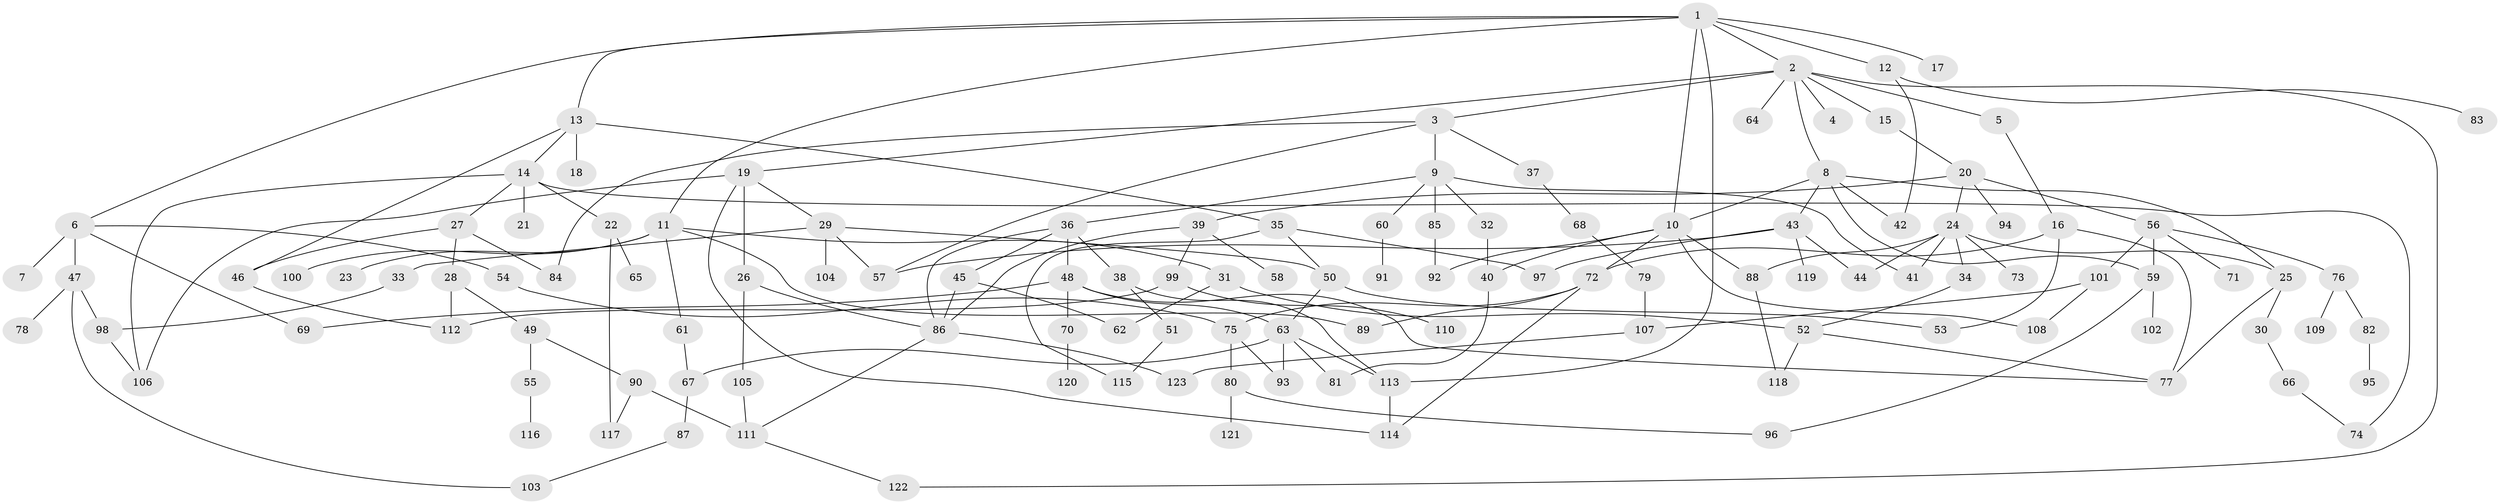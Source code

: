 // coarse degree distribution, {13: 0.012345679012345678, 8: 0.037037037037037035, 5: 0.07407407407407407, 1: 0.2222222222222222, 2: 0.2716049382716049, 4: 0.09876543209876543, 6: 0.07407407407407407, 7: 0.04938271604938271, 3: 0.16049382716049382}
// Generated by graph-tools (version 1.1) at 2025/51/02/27/25 19:51:39]
// undirected, 123 vertices, 175 edges
graph export_dot {
graph [start="1"]
  node [color=gray90,style=filled];
  1;
  2;
  3;
  4;
  5;
  6;
  7;
  8;
  9;
  10;
  11;
  12;
  13;
  14;
  15;
  16;
  17;
  18;
  19;
  20;
  21;
  22;
  23;
  24;
  25;
  26;
  27;
  28;
  29;
  30;
  31;
  32;
  33;
  34;
  35;
  36;
  37;
  38;
  39;
  40;
  41;
  42;
  43;
  44;
  45;
  46;
  47;
  48;
  49;
  50;
  51;
  52;
  53;
  54;
  55;
  56;
  57;
  58;
  59;
  60;
  61;
  62;
  63;
  64;
  65;
  66;
  67;
  68;
  69;
  70;
  71;
  72;
  73;
  74;
  75;
  76;
  77;
  78;
  79;
  80;
  81;
  82;
  83;
  84;
  85;
  86;
  87;
  88;
  89;
  90;
  91;
  92;
  93;
  94;
  95;
  96;
  97;
  98;
  99;
  100;
  101;
  102;
  103;
  104;
  105;
  106;
  107;
  108;
  109;
  110;
  111;
  112;
  113;
  114;
  115;
  116;
  117;
  118;
  119;
  120;
  121;
  122;
  123;
  1 -- 2;
  1 -- 6;
  1 -- 10;
  1 -- 11;
  1 -- 12;
  1 -- 13;
  1 -- 17;
  1 -- 113;
  2 -- 3;
  2 -- 4;
  2 -- 5;
  2 -- 8;
  2 -- 15;
  2 -- 19;
  2 -- 64;
  2 -- 122;
  3 -- 9;
  3 -- 37;
  3 -- 57;
  3 -- 84;
  5 -- 16;
  6 -- 7;
  6 -- 47;
  6 -- 54;
  6 -- 69;
  8 -- 25;
  8 -- 42;
  8 -- 43;
  8 -- 59;
  8 -- 10;
  9 -- 32;
  9 -- 36;
  9 -- 41;
  9 -- 60;
  9 -- 85;
  10 -- 40;
  10 -- 88;
  10 -- 92;
  10 -- 108;
  10 -- 72;
  11 -- 23;
  11 -- 31;
  11 -- 61;
  11 -- 100;
  11 -- 89;
  12 -- 83;
  12 -- 42;
  13 -- 14;
  13 -- 18;
  13 -- 35;
  13 -- 46;
  14 -- 21;
  14 -- 22;
  14 -- 27;
  14 -- 74;
  14 -- 106;
  15 -- 20;
  16 -- 53;
  16 -- 72;
  16 -- 77;
  19 -- 26;
  19 -- 29;
  19 -- 106;
  19 -- 114;
  20 -- 24;
  20 -- 39;
  20 -- 56;
  20 -- 94;
  22 -- 65;
  22 -- 117;
  24 -- 34;
  24 -- 73;
  24 -- 41;
  24 -- 88;
  24 -- 44;
  24 -- 25;
  25 -- 30;
  25 -- 77;
  26 -- 105;
  26 -- 86;
  27 -- 28;
  27 -- 46;
  27 -- 84;
  28 -- 49;
  28 -- 112;
  29 -- 33;
  29 -- 104;
  29 -- 50;
  29 -- 57;
  30 -- 66;
  31 -- 52;
  31 -- 62;
  32 -- 40;
  33 -- 98;
  34 -- 52;
  35 -- 50;
  35 -- 97;
  35 -- 115;
  36 -- 38;
  36 -- 45;
  36 -- 48;
  36 -- 86;
  37 -- 68;
  38 -- 51;
  38 -- 113;
  39 -- 58;
  39 -- 86;
  39 -- 99;
  40 -- 81;
  43 -- 44;
  43 -- 119;
  43 -- 97;
  43 -- 57;
  45 -- 86;
  45 -- 62;
  46 -- 112;
  47 -- 78;
  47 -- 103;
  47 -- 98;
  48 -- 63;
  48 -- 69;
  48 -- 70;
  48 -- 77;
  49 -- 55;
  49 -- 90;
  50 -- 53;
  50 -- 63;
  51 -- 115;
  52 -- 118;
  52 -- 77;
  54 -- 75;
  55 -- 116;
  56 -- 59;
  56 -- 71;
  56 -- 76;
  56 -- 101;
  59 -- 102;
  59 -- 96;
  60 -- 91;
  61 -- 67;
  63 -- 81;
  63 -- 67;
  63 -- 93;
  63 -- 113;
  66 -- 74;
  67 -- 87;
  68 -- 79;
  70 -- 120;
  72 -- 75;
  72 -- 89;
  72 -- 114;
  75 -- 80;
  75 -- 93;
  76 -- 82;
  76 -- 109;
  79 -- 107;
  80 -- 96;
  80 -- 121;
  82 -- 95;
  85 -- 92;
  86 -- 111;
  86 -- 123;
  87 -- 103;
  88 -- 118;
  90 -- 117;
  90 -- 111;
  98 -- 106;
  99 -- 110;
  99 -- 112;
  101 -- 107;
  101 -- 108;
  105 -- 111;
  107 -- 123;
  111 -- 122;
  113 -- 114;
}
